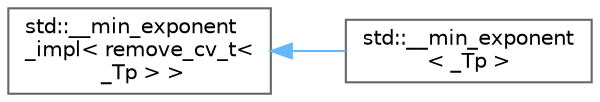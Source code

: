 digraph "Graphical Class Hierarchy"
{
 // LATEX_PDF_SIZE
  bgcolor="transparent";
  edge [fontname=Helvetica,fontsize=10,labelfontname=Helvetica,labelfontsize=10];
  node [fontname=Helvetica,fontsize=10,shape=box,height=0.2,width=0.4];
  rankdir="LR";
  Node0 [id="Node000000",label="std::__min_exponent\l_impl\< remove_cv_t\<\l _Tp \> \>",height=0.2,width=0.4,color="grey40", fillcolor="white", style="filled",URL="$structstd_1_1____min__exponent__impl.html",tooltip=" "];
  Node0 -> Node1 [id="edge357_Node000000_Node000001",dir="back",color="steelblue1",style="solid",tooltip=" "];
  Node1 [id="Node000001",label="std::__min_exponent\l\< _Tp \>",height=0.2,width=0.4,color="grey40", fillcolor="white", style="filled",URL="$structstd_1_1____min__exponent.html",tooltip=" "];
}
